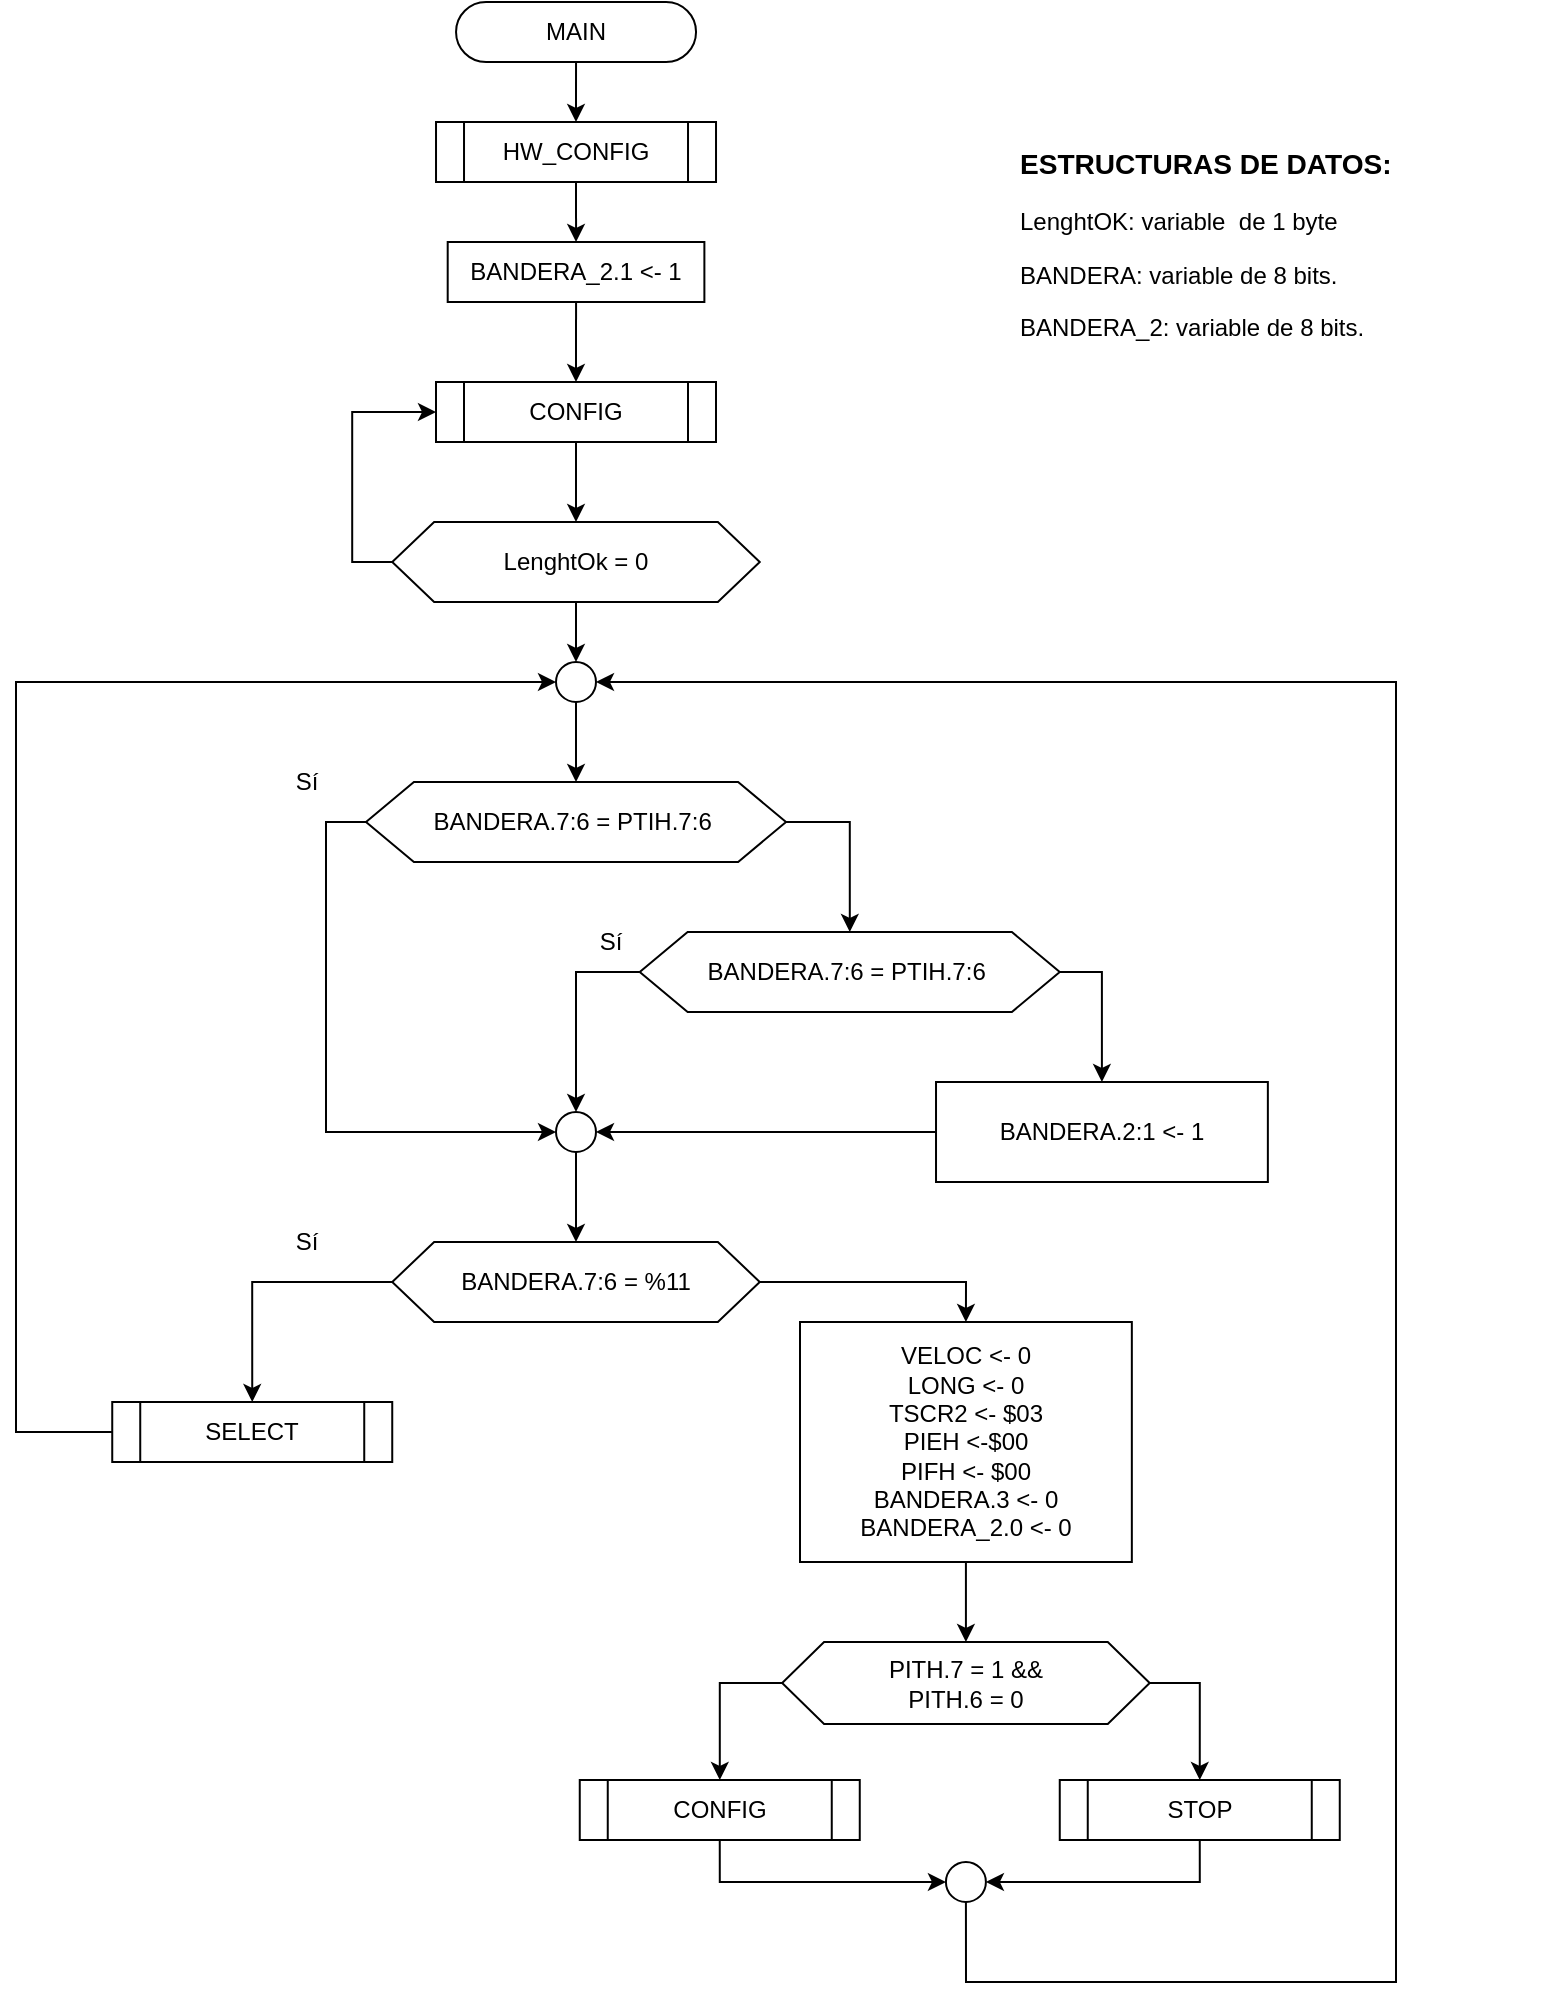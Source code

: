 <mxfile version="13.4.2" type="device"><diagram id="D9KyAQv2uV_lf9RyAl9D" name="Page-1"><mxGraphModel dx="1520" dy="574" grid="1" gridSize="10" guides="1" tooltips="1" connect="1" arrows="1" fold="1" page="1" pageScale="1" pageWidth="827" pageHeight="1169" math="0" shadow="0"><root><mxCell id="0"/><mxCell id="1" parent="0"/><mxCell id="SHEEuvKIqq7tsxXqwBMK-5" style="edgeStyle=orthogonalEdgeStyle;rounded=0;orthogonalLoop=1;jettySize=auto;html=1;exitX=0.5;exitY=1;exitDx=0;exitDy=0;" parent="1" source="SHEEuvKIqq7tsxXqwBMK-2" target="SHEEuvKIqq7tsxXqwBMK-4" edge="1"><mxGeometry relative="1" as="geometry"/></mxCell><mxCell id="SHEEuvKIqq7tsxXqwBMK-2" value="MAIN" style="rounded=1;whiteSpace=wrap;html=1;fontSize=12;glass=0;strokeWidth=1;shadow=0;arcSize=50;" parent="1" vertex="1"><mxGeometry x="-529.98" y="280" width="120" height="30" as="geometry"/></mxCell><mxCell id="SHEEuvKIqq7tsxXqwBMK-3" value="&lt;h3 style=&quot;text-align: center&quot;&gt;ESTRUCTURAS DE DATOS:&lt;/h3&gt;&lt;p&gt;&lt;span&gt;LenghtOK: variable&amp;nbsp; de 1 byte&lt;/span&gt;&lt;/p&gt;&lt;p&gt;BANDERA: variable de 8 bits.&lt;/p&gt;&lt;p&gt;BANDERA_2: variable de 8 bits.&lt;/p&gt;&lt;p&gt;&lt;/p&gt;" style="text;html=1;strokeColor=none;fillColor=none;align=left;verticalAlign=middle;whiteSpace=wrap;rounded=0;" parent="1" vertex="1"><mxGeometry x="-250" y="320" width="268.68" height="160" as="geometry"/></mxCell><mxCell id="qQRzW7uIks1V_q4r_Xmg-8" style="edgeStyle=orthogonalEdgeStyle;rounded=0;orthogonalLoop=1;jettySize=auto;html=1;exitX=0.5;exitY=1;exitDx=0;exitDy=0;entryX=0.5;entryY=0;entryDx=0;entryDy=0;" edge="1" parent="1" source="SHEEuvKIqq7tsxXqwBMK-4" target="qQRzW7uIks1V_q4r_Xmg-6"><mxGeometry relative="1" as="geometry"/></mxCell><mxCell id="SHEEuvKIqq7tsxXqwBMK-4" value="HW_CONFIG" style="shape=process;whiteSpace=wrap;html=1;backgroundOutline=1;" parent="1" vertex="1"><mxGeometry x="-539.99" y="340" width="140" height="30" as="geometry"/></mxCell><mxCell id="SHEEuvKIqq7tsxXqwBMK-27" style="edgeStyle=orthogonalEdgeStyle;rounded=0;orthogonalLoop=1;jettySize=auto;html=1;exitX=1;exitY=0.5;exitDx=0;exitDy=0;entryX=0.5;entryY=0;entryDx=0;entryDy=0;" parent="1" source="SHEEuvKIqq7tsxXqwBMK-7" target="SHEEuvKIqq7tsxXqwBMK-26" edge="1"><mxGeometry relative="1" as="geometry"/></mxCell><mxCell id="SHEEuvKIqq7tsxXqwBMK-29" style="edgeStyle=orthogonalEdgeStyle;rounded=0;orthogonalLoop=1;jettySize=auto;html=1;exitX=0;exitY=0.5;exitDx=0;exitDy=0;entryX=0.5;entryY=0;entryDx=0;entryDy=0;" parent="1" source="SHEEuvKIqq7tsxXqwBMK-7" target="SHEEuvKIqq7tsxXqwBMK-30" edge="1"><mxGeometry relative="1" as="geometry"><mxPoint x="-622.96" y="950" as="targetPoint"/></mxGeometry></mxCell><mxCell id="SHEEuvKIqq7tsxXqwBMK-7" value="BANDERA.7:6 = %11&lt;span&gt;&lt;br&gt;&lt;/span&gt;" style="shape=hexagon;perimeter=hexagonPerimeter2;whiteSpace=wrap;html=1;size=0.114;" parent="1" vertex="1"><mxGeometry x="-561.88" y="900" width="183.76" height="40" as="geometry"/></mxCell><mxCell id="SHEEuvKIqq7tsxXqwBMK-15" style="edgeStyle=orthogonalEdgeStyle;rounded=0;orthogonalLoop=1;jettySize=auto;html=1;exitX=0;exitY=0.5;exitDx=0;exitDy=0;entryX=0;entryY=0.5;entryDx=0;entryDy=0;" parent="1" source="SHEEuvKIqq7tsxXqwBMK-10" target="SHEEuvKIqq7tsxXqwBMK-14" edge="1"><mxGeometry relative="1" as="geometry"/></mxCell><mxCell id="SHEEuvKIqq7tsxXqwBMK-17" style="edgeStyle=orthogonalEdgeStyle;rounded=0;orthogonalLoop=1;jettySize=auto;html=1;exitX=0.5;exitY=1;exitDx=0;exitDy=0;entryX=0.5;entryY=0;entryDx=0;entryDy=0;" parent="1" source="SHEEuvKIqq7tsxXqwBMK-10" target="SHEEuvKIqq7tsxXqwBMK-16" edge="1"><mxGeometry relative="1" as="geometry"/></mxCell><mxCell id="SHEEuvKIqq7tsxXqwBMK-10" value="LenghtOk = 0" style="shape=hexagon;perimeter=hexagonPerimeter2;whiteSpace=wrap;html=1;size=0.114;" parent="1" vertex="1"><mxGeometry x="-561.88" y="540" width="183.76" height="40" as="geometry"/></mxCell><mxCell id="SHEEuvKIqq7tsxXqwBMK-19" style="edgeStyle=orthogonalEdgeStyle;rounded=0;orthogonalLoop=1;jettySize=auto;html=1;exitX=0.5;exitY=1;exitDx=0;exitDy=0;" parent="1" source="SHEEuvKIqq7tsxXqwBMK-14" target="SHEEuvKIqq7tsxXqwBMK-10" edge="1"><mxGeometry relative="1" as="geometry"/></mxCell><mxCell id="SHEEuvKIqq7tsxXqwBMK-14" value="CONFIG" style="shape=process;whiteSpace=wrap;html=1;backgroundOutline=1;" parent="1" vertex="1"><mxGeometry x="-540" y="470" width="140" height="30" as="geometry"/></mxCell><mxCell id="qQRzW7uIks1V_q4r_Xmg-55" style="edgeStyle=orthogonalEdgeStyle;rounded=0;orthogonalLoop=1;jettySize=auto;html=1;exitX=0.5;exitY=1;exitDx=0;exitDy=0;entryX=0.5;entryY=0;entryDx=0;entryDy=0;" edge="1" parent="1" source="SHEEuvKIqq7tsxXqwBMK-16" target="qQRzW7uIks1V_q4r_Xmg-46"><mxGeometry relative="1" as="geometry"/></mxCell><mxCell id="SHEEuvKIqq7tsxXqwBMK-16" value="" style="ellipse;whiteSpace=wrap;html=1;aspect=fixed;" parent="1" vertex="1"><mxGeometry x="-480.0" y="610" width="20" height="20" as="geometry"/></mxCell><mxCell id="SHEEuvKIqq7tsxXqwBMK-37" style="edgeStyle=orthogonalEdgeStyle;rounded=0;orthogonalLoop=1;jettySize=auto;html=1;exitX=0.5;exitY=1;exitDx=0;exitDy=0;entryX=0.5;entryY=0;entryDx=0;entryDy=0;" parent="1" source="SHEEuvKIqq7tsxXqwBMK-26" target="SHEEuvKIqq7tsxXqwBMK-35" edge="1"><mxGeometry relative="1" as="geometry"/></mxCell><mxCell id="SHEEuvKIqq7tsxXqwBMK-26" value="VELOC &amp;lt;- 0&lt;br&gt;LONG &amp;lt;- 0&lt;br&gt;TSCR2 &amp;lt;- $03&lt;br&gt;PIEH &amp;lt;-$00&lt;br&gt;PIFH &amp;lt;- $00&lt;br&gt;BANDERA.3 &amp;lt;- 0&lt;br&gt;BANDERA_2.0 &amp;lt;- 0" style="rounded=0;whiteSpace=wrap;html=1;" parent="1" vertex="1"><mxGeometry x="-358" y="940" width="165.92" height="120" as="geometry"/></mxCell><mxCell id="qQRzW7uIks1V_q4r_Xmg-29" style="edgeStyle=orthogonalEdgeStyle;rounded=0;orthogonalLoop=1;jettySize=auto;html=1;exitX=0;exitY=0.5;exitDx=0;exitDy=0;entryX=0;entryY=0.5;entryDx=0;entryDy=0;" edge="1" parent="1" source="SHEEuvKIqq7tsxXqwBMK-30" target="SHEEuvKIqq7tsxXqwBMK-16"><mxGeometry relative="1" as="geometry"><Array as="points"><mxPoint x="-750" y="995"/><mxPoint x="-750" y="620"/></Array></mxGeometry></mxCell><mxCell id="SHEEuvKIqq7tsxXqwBMK-30" value="SELECT" style="shape=process;whiteSpace=wrap;html=1;backgroundOutline=1;" parent="1" vertex="1"><mxGeometry x="-701.88" y="980" width="140" height="30" as="geometry"/></mxCell><mxCell id="SHEEuvKIqq7tsxXqwBMK-39" style="edgeStyle=orthogonalEdgeStyle;rounded=0;orthogonalLoop=1;jettySize=auto;html=1;exitX=0;exitY=0.5;exitDx=0;exitDy=0;" parent="1" source="SHEEuvKIqq7tsxXqwBMK-35" target="SHEEuvKIqq7tsxXqwBMK-38" edge="1"><mxGeometry relative="1" as="geometry"/></mxCell><mxCell id="SHEEuvKIqq7tsxXqwBMK-41" style="edgeStyle=orthogonalEdgeStyle;rounded=0;orthogonalLoop=1;jettySize=auto;html=1;exitX=1;exitY=0.5;exitDx=0;exitDy=0;entryX=0.5;entryY=0;entryDx=0;entryDy=0;" parent="1" source="SHEEuvKIqq7tsxXqwBMK-35" target="SHEEuvKIqq7tsxXqwBMK-40" edge="1"><mxGeometry relative="1" as="geometry"/></mxCell><mxCell id="SHEEuvKIqq7tsxXqwBMK-35" value="&lt;span&gt;PITH.7 = 1 &amp;amp;&amp;amp;&lt;br&gt;&lt;/span&gt;PITH.6 = 0&lt;span&gt;&lt;br&gt;&lt;/span&gt;" style="shape=hexagon;perimeter=hexagonPerimeter2;whiteSpace=wrap;html=1;size=0.114;" parent="1" vertex="1"><mxGeometry x="-366.92" y="1100" width="183.76" height="41" as="geometry"/></mxCell><mxCell id="SHEEuvKIqq7tsxXqwBMK-43" style="edgeStyle=orthogonalEdgeStyle;rounded=0;orthogonalLoop=1;jettySize=auto;html=1;exitX=0.5;exitY=1;exitDx=0;exitDy=0;entryX=0;entryY=0.5;entryDx=0;entryDy=0;" parent="1" source="SHEEuvKIqq7tsxXqwBMK-38" target="SHEEuvKIqq7tsxXqwBMK-42" edge="1"><mxGeometry relative="1" as="geometry"/></mxCell><mxCell id="SHEEuvKIqq7tsxXqwBMK-38" value="CONFIG" style="shape=process;whiteSpace=wrap;html=1;backgroundOutline=1;" parent="1" vertex="1"><mxGeometry x="-468.12" y="1169" width="140" height="30" as="geometry"/></mxCell><mxCell id="SHEEuvKIqq7tsxXqwBMK-44" style="edgeStyle=orthogonalEdgeStyle;rounded=0;orthogonalLoop=1;jettySize=auto;html=1;exitX=0.5;exitY=1;exitDx=0;exitDy=0;entryX=1;entryY=0.5;entryDx=0;entryDy=0;" parent="1" source="SHEEuvKIqq7tsxXqwBMK-40" target="SHEEuvKIqq7tsxXqwBMK-42" edge="1"><mxGeometry relative="1" as="geometry"/></mxCell><mxCell id="SHEEuvKIqq7tsxXqwBMK-40" value="STOP" style="shape=process;whiteSpace=wrap;html=1;backgroundOutline=1;" parent="1" vertex="1"><mxGeometry x="-228.12" y="1169" width="140" height="30" as="geometry"/></mxCell><mxCell id="SHEEuvKIqq7tsxXqwBMK-45" style="edgeStyle=orthogonalEdgeStyle;rounded=0;orthogonalLoop=1;jettySize=auto;html=1;exitX=0.5;exitY=1;exitDx=0;exitDy=0;entryX=1;entryY=0.5;entryDx=0;entryDy=0;" parent="1" source="SHEEuvKIqq7tsxXqwBMK-42" target="SHEEuvKIqq7tsxXqwBMK-16" edge="1"><mxGeometry relative="1" as="geometry"><Array as="points"><mxPoint x="-275" y="1270"/><mxPoint x="-60" y="1270"/><mxPoint x="-60" y="620"/></Array></mxGeometry></mxCell><mxCell id="SHEEuvKIqq7tsxXqwBMK-42" value="" style="ellipse;whiteSpace=wrap;html=1;aspect=fixed;" parent="1" vertex="1"><mxGeometry x="-285.04" y="1210" width="20" height="20" as="geometry"/></mxCell><mxCell id="42befNngeGrJgFXlACIz-10" value="Sí" style="text;html=1;align=center;verticalAlign=middle;resizable=0;points=[];autosize=1;" parent="1" vertex="1"><mxGeometry x="-620" y="890" width="30" height="20" as="geometry"/></mxCell><mxCell id="qQRzW7uIks1V_q4r_Xmg-63" style="edgeStyle=orthogonalEdgeStyle;rounded=0;orthogonalLoop=1;jettySize=auto;html=1;exitX=0.5;exitY=1;exitDx=0;exitDy=0;entryX=0.5;entryY=0;entryDx=0;entryDy=0;" edge="1" parent="1" source="qQRzW7uIks1V_q4r_Xmg-6" target="SHEEuvKIqq7tsxXqwBMK-14"><mxGeometry relative="1" as="geometry"/></mxCell><mxCell id="qQRzW7uIks1V_q4r_Xmg-6" value="BANDERA_2.1 &amp;lt;- 1" style="rounded=0;whiteSpace=wrap;html=1;" vertex="1" parent="1"><mxGeometry x="-534.15" y="400" width="128.34" height="30" as="geometry"/></mxCell><mxCell id="qQRzW7uIks1V_q4r_Xmg-44" style="edgeStyle=orthogonalEdgeStyle;rounded=0;orthogonalLoop=1;jettySize=auto;html=1;exitX=1;exitY=0.5;exitDx=0;exitDy=0;" edge="1" parent="1" source="qQRzW7uIks1V_q4r_Xmg-46" target="qQRzW7uIks1V_q4r_Xmg-49"><mxGeometry relative="1" as="geometry"/></mxCell><mxCell id="qQRzW7uIks1V_q4r_Xmg-45" style="edgeStyle=orthogonalEdgeStyle;rounded=0;orthogonalLoop=1;jettySize=auto;html=1;exitX=0;exitY=0.5;exitDx=0;exitDy=0;entryX=0;entryY=0.5;entryDx=0;entryDy=0;" edge="1" parent="1" source="qQRzW7uIks1V_q4r_Xmg-46" target="qQRzW7uIks1V_q4r_Xmg-52"><mxGeometry relative="1" as="geometry"/></mxCell><mxCell id="qQRzW7uIks1V_q4r_Xmg-46" value="&lt;span&gt;BANDERA.7:6 = &lt;/span&gt;PTIH.7:6&amp;nbsp;&lt;span&gt;&lt;br&gt;&lt;/span&gt;" style="shape=hexagon;perimeter=hexagonPerimeter2;whiteSpace=wrap;html=1;size=0.114;" vertex="1" parent="1"><mxGeometry x="-574.99" y="670" width="210" height="40" as="geometry"/></mxCell><mxCell id="qQRzW7uIks1V_q4r_Xmg-47" style="edgeStyle=orthogonalEdgeStyle;rounded=0;orthogonalLoop=1;jettySize=auto;html=1;exitX=1;exitY=0.5;exitDx=0;exitDy=0;" edge="1" parent="1" source="qQRzW7uIks1V_q4r_Xmg-49" target="qQRzW7uIks1V_q4r_Xmg-51"><mxGeometry relative="1" as="geometry"/></mxCell><mxCell id="qQRzW7uIks1V_q4r_Xmg-48" style="edgeStyle=orthogonalEdgeStyle;rounded=0;orthogonalLoop=1;jettySize=auto;html=1;exitX=0;exitY=0.5;exitDx=0;exitDy=0;entryX=0.5;entryY=0;entryDx=0;entryDy=0;" edge="1" parent="1" source="qQRzW7uIks1V_q4r_Xmg-49" target="qQRzW7uIks1V_q4r_Xmg-52"><mxGeometry relative="1" as="geometry"/></mxCell><mxCell id="qQRzW7uIks1V_q4r_Xmg-49" value="&lt;span&gt;BANDERA.7:6 = &lt;/span&gt;PTIH.7:6&amp;nbsp;&lt;span&gt;&lt;br&gt;&lt;/span&gt;" style="shape=hexagon;perimeter=hexagonPerimeter2;whiteSpace=wrap;html=1;size=0.114;" vertex="1" parent="1"><mxGeometry x="-438.12" y="745" width="210" height="40" as="geometry"/></mxCell><mxCell id="qQRzW7uIks1V_q4r_Xmg-50" style="edgeStyle=orthogonalEdgeStyle;rounded=0;orthogonalLoop=1;jettySize=auto;html=1;exitX=0;exitY=0.5;exitDx=0;exitDy=0;entryX=1;entryY=0.5;entryDx=0;entryDy=0;" edge="1" parent="1" source="qQRzW7uIks1V_q4r_Xmg-51" target="qQRzW7uIks1V_q4r_Xmg-52"><mxGeometry relative="1" as="geometry"/></mxCell><mxCell id="qQRzW7uIks1V_q4r_Xmg-51" value="&lt;span&gt;BANDERA.2:1 &amp;lt;- 1&lt;/span&gt;" style="rounded=0;whiteSpace=wrap;html=1;" vertex="1" parent="1"><mxGeometry x="-289.99" y="820" width="165.92" height="50" as="geometry"/></mxCell><mxCell id="qQRzW7uIks1V_q4r_Xmg-56" style="edgeStyle=orthogonalEdgeStyle;rounded=0;orthogonalLoop=1;jettySize=auto;html=1;exitX=0.5;exitY=1;exitDx=0;exitDy=0;entryX=0.5;entryY=0;entryDx=0;entryDy=0;" edge="1" parent="1" source="qQRzW7uIks1V_q4r_Xmg-52" target="SHEEuvKIqq7tsxXqwBMK-7"><mxGeometry relative="1" as="geometry"/></mxCell><mxCell id="qQRzW7uIks1V_q4r_Xmg-52" value="" style="ellipse;whiteSpace=wrap;html=1;aspect=fixed;" vertex="1" parent="1"><mxGeometry x="-480.0" y="835" width="20" height="20" as="geometry"/></mxCell><mxCell id="qQRzW7uIks1V_q4r_Xmg-53" value="Sí" style="text;html=1;align=center;verticalAlign=middle;resizable=0;points=[];autosize=1;" vertex="1" parent="1"><mxGeometry x="-620" y="660" width="30" height="20" as="geometry"/></mxCell><mxCell id="qQRzW7uIks1V_q4r_Xmg-54" value="Sí" style="text;html=1;align=center;verticalAlign=middle;resizable=0;points=[];autosize=1;" vertex="1" parent="1"><mxGeometry x="-468.12" y="740" width="30" height="20" as="geometry"/></mxCell></root></mxGraphModel></diagram></mxfile>